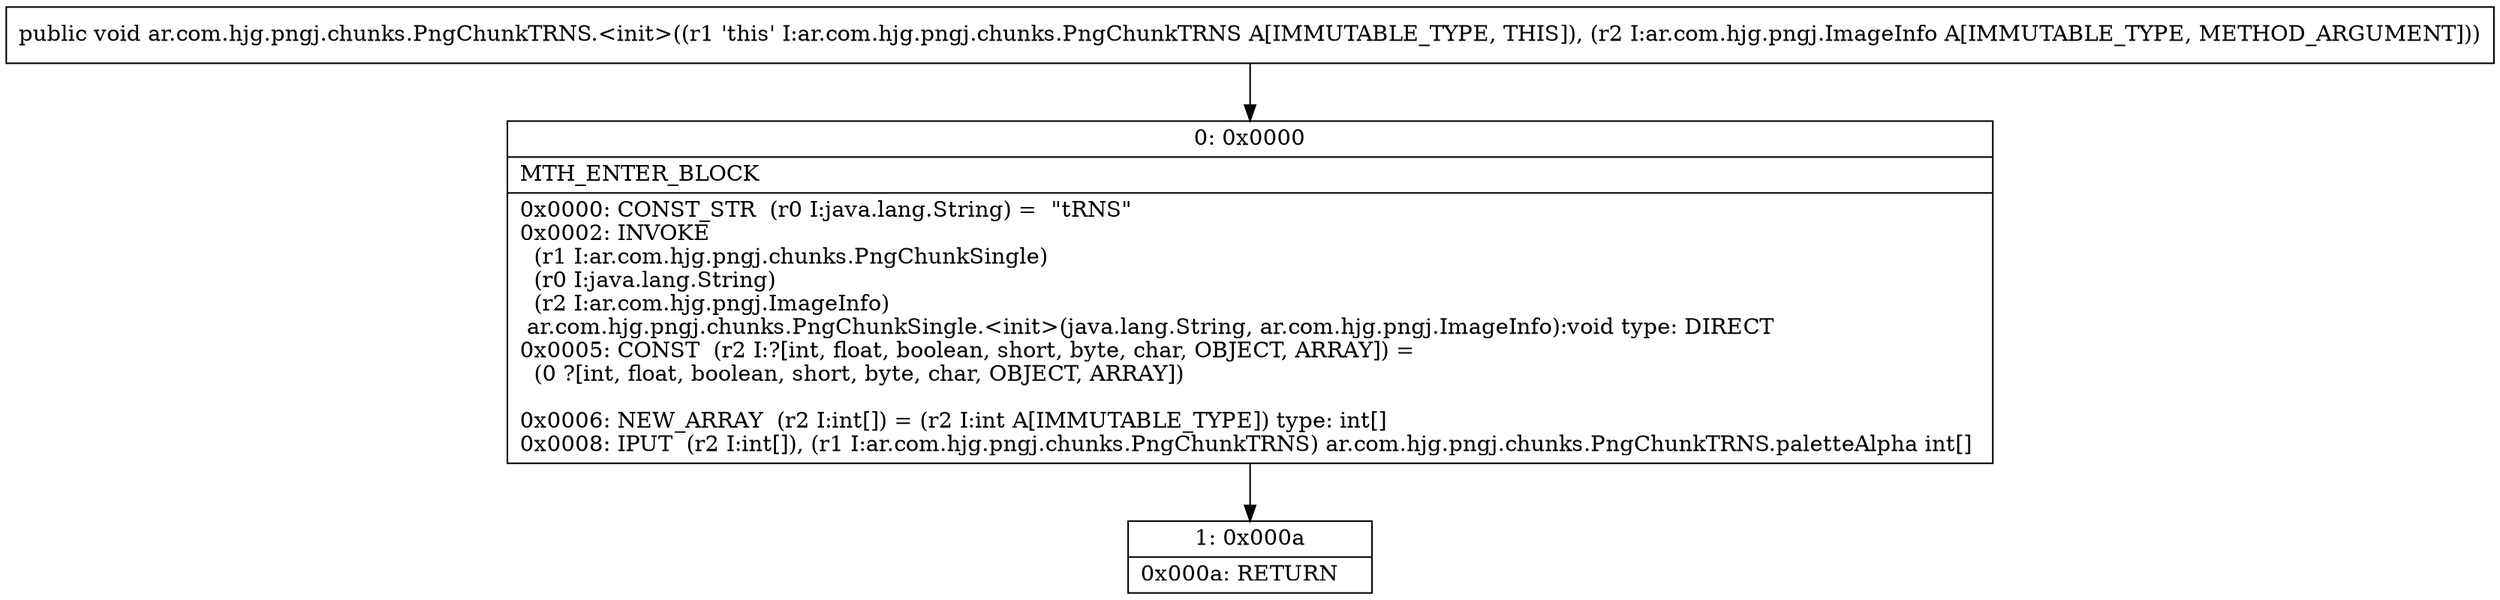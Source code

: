 digraph "CFG forar.com.hjg.pngj.chunks.PngChunkTRNS.\<init\>(Lar\/com\/hjg\/pngj\/ImageInfo;)V" {
Node_0 [shape=record,label="{0\:\ 0x0000|MTH_ENTER_BLOCK\l|0x0000: CONST_STR  (r0 I:java.lang.String) =  \"tRNS\" \l0x0002: INVOKE  \l  (r1 I:ar.com.hjg.pngj.chunks.PngChunkSingle)\l  (r0 I:java.lang.String)\l  (r2 I:ar.com.hjg.pngj.ImageInfo)\l ar.com.hjg.pngj.chunks.PngChunkSingle.\<init\>(java.lang.String, ar.com.hjg.pngj.ImageInfo):void type: DIRECT \l0x0005: CONST  (r2 I:?[int, float, boolean, short, byte, char, OBJECT, ARRAY]) = \l  (0 ?[int, float, boolean, short, byte, char, OBJECT, ARRAY])\l \l0x0006: NEW_ARRAY  (r2 I:int[]) = (r2 I:int A[IMMUTABLE_TYPE]) type: int[] \l0x0008: IPUT  (r2 I:int[]), (r1 I:ar.com.hjg.pngj.chunks.PngChunkTRNS) ar.com.hjg.pngj.chunks.PngChunkTRNS.paletteAlpha int[] \l}"];
Node_1 [shape=record,label="{1\:\ 0x000a|0x000a: RETURN   \l}"];
MethodNode[shape=record,label="{public void ar.com.hjg.pngj.chunks.PngChunkTRNS.\<init\>((r1 'this' I:ar.com.hjg.pngj.chunks.PngChunkTRNS A[IMMUTABLE_TYPE, THIS]), (r2 I:ar.com.hjg.pngj.ImageInfo A[IMMUTABLE_TYPE, METHOD_ARGUMENT])) }"];
MethodNode -> Node_0;
Node_0 -> Node_1;
}

